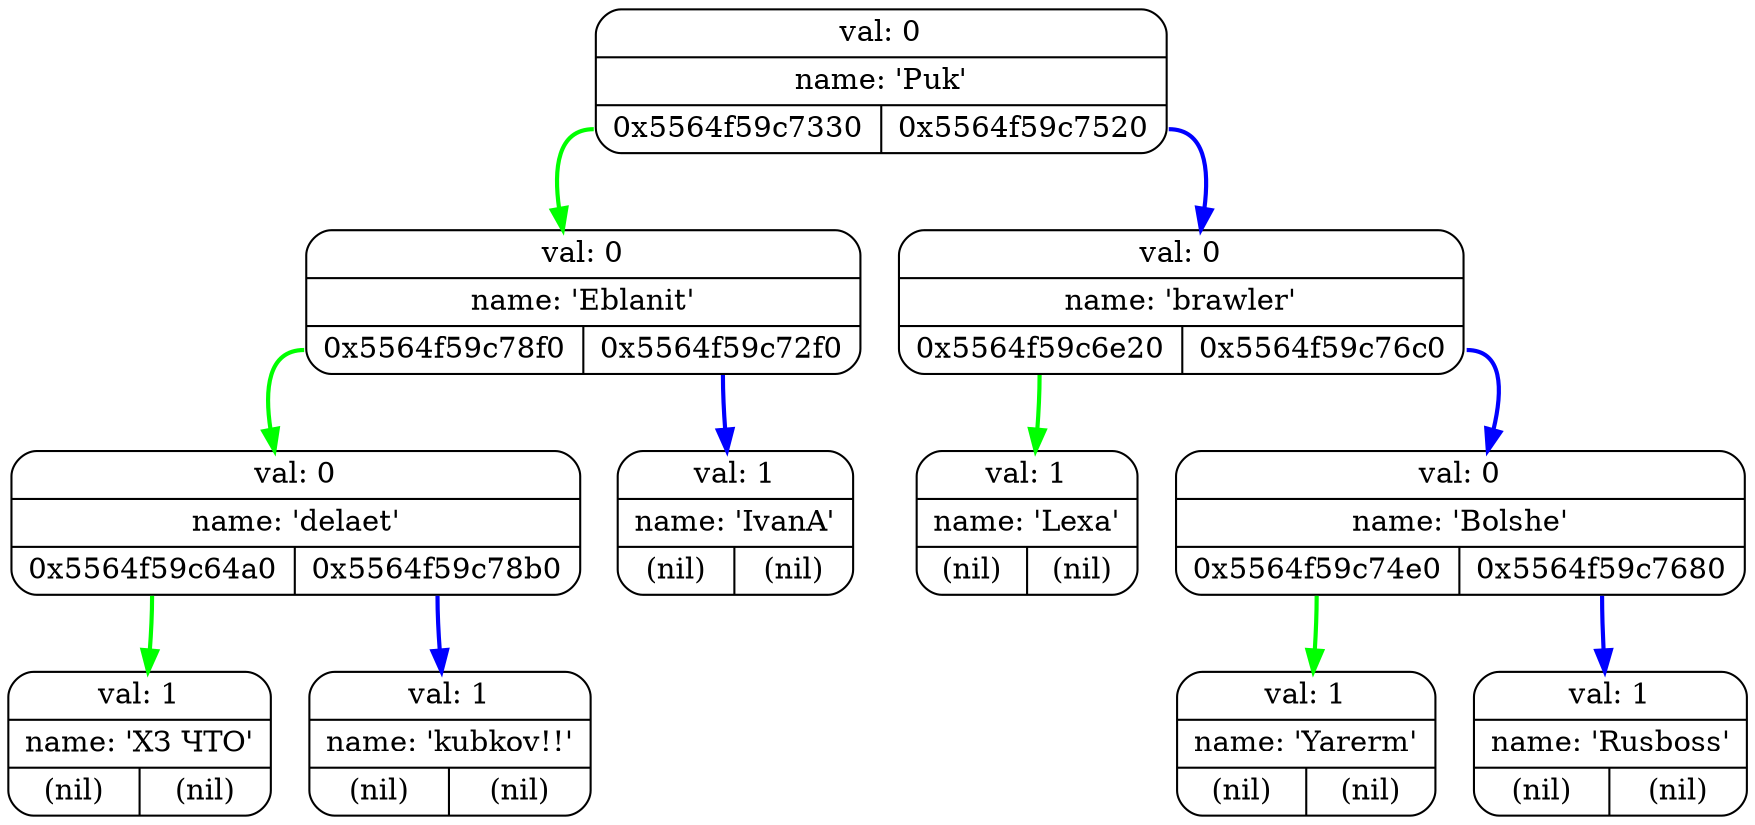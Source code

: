 digraph G{
   rankdir=TB;
   NODE0x5564f59c64a0[pin=true,shape="Mrecord",label="{val: 1 | name: 'ХЗ ЧТО' | {<left> (nil) | <right> (nil)}}"];
   NODE0x5564f59c6e20[pin=true,shape="Mrecord",label="{val: 1 | name: 'Lexa' | {<left> (nil) | <right> (nil)}}"];
   NODE0x5564f59c6e60[pin=true,shape="Mrecord",label="{val: 0 | name: 'Puk' | {<left> 0x5564f59c7330 | <right> 0x5564f59c7520}}"];
   NODE0x5564f59c72f0[pin=true,shape="Mrecord",label="{val: 1 | name: 'IvanA' | {<left> (nil) | <right> (nil)}}"];
   NODE0x5564f59c7330[pin=true,shape="Mrecord",label="{val: 0 | name: 'Eblanit' | {<left> 0x5564f59c78f0 | <right> 0x5564f59c72f0}}"];
   NODE0x5564f59c74e0[pin=true,shape="Mrecord",label="{val: 1 | name: 'Yarerm' | {<left> (nil) | <right> (nil)}}"];
   NODE0x5564f59c7520[pin=true,shape="Mrecord",label="{val: 0 | name: 'brawler' | {<left> 0x5564f59c6e20 | <right> 0x5564f59c76c0}}"];
   NODE0x5564f59c7680[pin=true,shape="Mrecord",label="{val: 1 | name: 'Rusboss' | {<left> (nil) | <right> (nil)}}"];
   NODE0x5564f59c76c0[pin=true,shape="Mrecord",label="{val: 0 | name: 'Bolshe' | {<left> 0x5564f59c74e0 | <right> 0x5564f59c7680}}"];
   NODE0x5564f59c78b0[pin=true,shape="Mrecord",label="{val: 1 | name: 'kubkov!!' | {<left> (nil) | <right> (nil)}}"];
   NODE0x5564f59c78f0[pin=true,shape="Mrecord",label="{val: 0 | name: 'delaet' | {<left> 0x5564f59c64a0 | <right> 0x5564f59c78b0}}"];
   NODE0x5564f59c6e60:left -> NODE0x5564f59c7330 [color="green",penwidth=2];
   NODE0x5564f59c6e60:right -> NODE0x5564f59c7520 [color="blue",penwidth=2];
   NODE0x5564f59c7330:left -> NODE0x5564f59c78f0 [color="green",penwidth=2];
   NODE0x5564f59c7330:right -> NODE0x5564f59c72f0 [color="blue",penwidth=2];
   NODE0x5564f59c7520:left -> NODE0x5564f59c6e20 [color="green",penwidth=2];
   NODE0x5564f59c7520:right -> NODE0x5564f59c76c0 [color="blue",penwidth=2];
   NODE0x5564f59c76c0:left -> NODE0x5564f59c74e0 [color="green",penwidth=2];
   NODE0x5564f59c76c0:right -> NODE0x5564f59c7680 [color="blue",penwidth=2];
   NODE0x5564f59c78f0:left -> NODE0x5564f59c64a0 [color="green",penwidth=2];
   NODE0x5564f59c78f0:right -> NODE0x5564f59c78b0 [color="blue",penwidth=2];
}